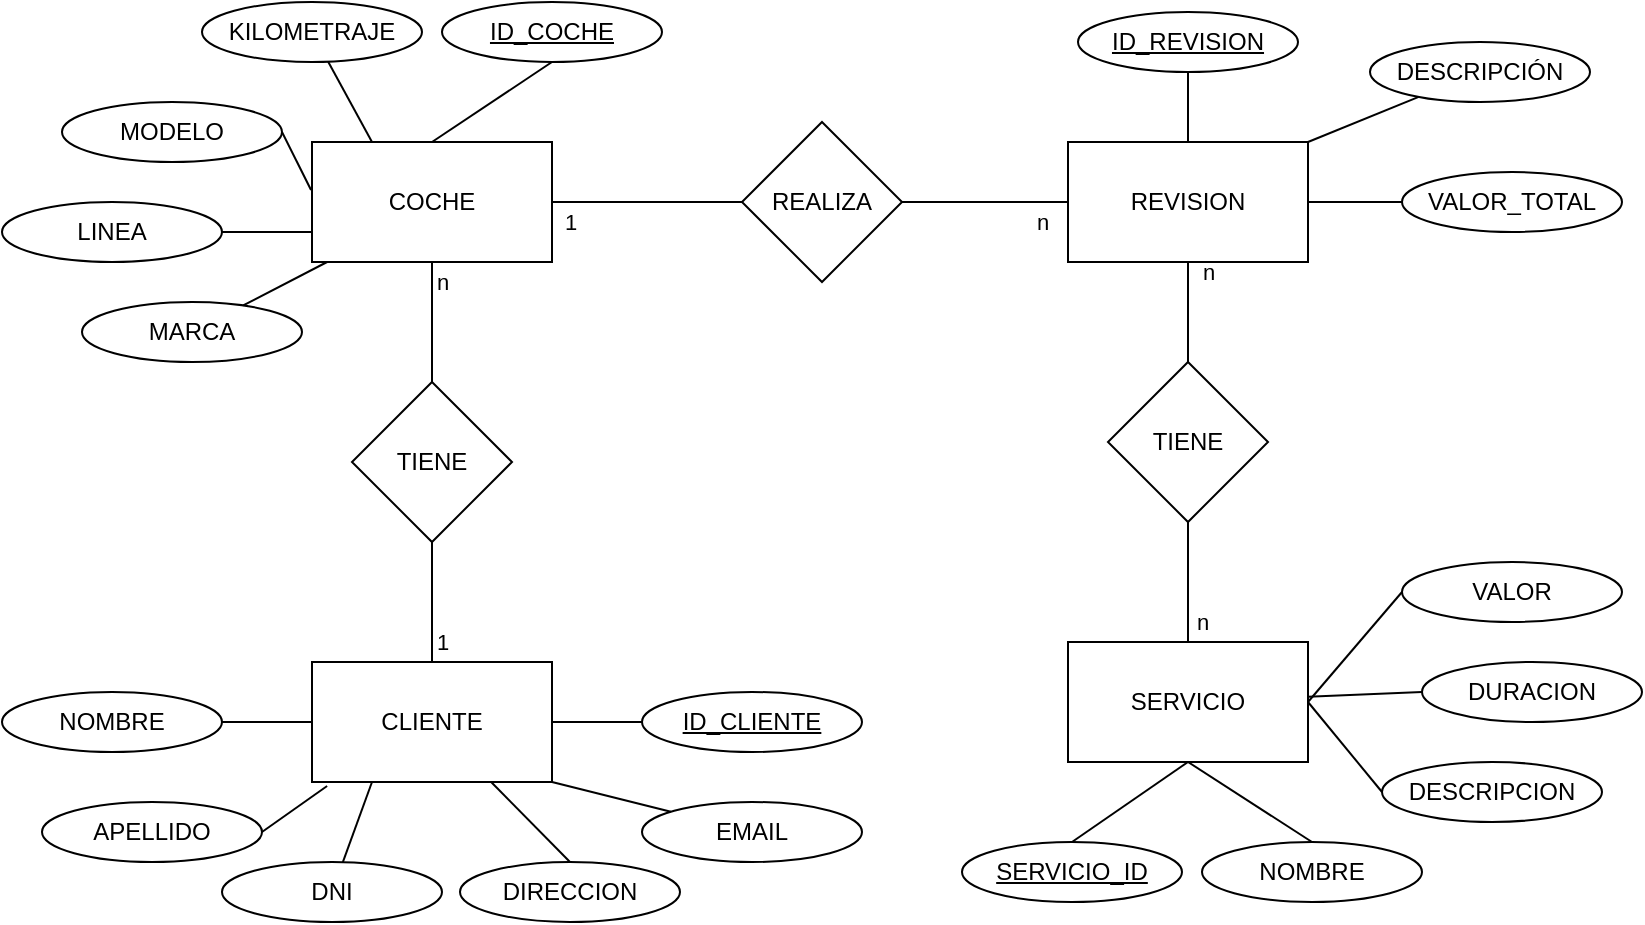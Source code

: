 <mxfile version="24.4.0" type="device">
  <diagram id="XJK6mDRG0SPwmTTSxKhJ" name="Página-1">
    <mxGraphModel dx="1821" dy="648" grid="1" gridSize="10" guides="1" tooltips="1" connect="1" arrows="1" fold="1" page="1" pageScale="1" pageWidth="827" pageHeight="1169" math="0" shadow="0">
      <root>
        <mxCell id="0" />
        <mxCell id="1" parent="0" />
        <mxCell id="E7swbofs4uQXX6O2Z3py-95" style="rounded=0;orthogonalLoop=1;jettySize=auto;html=1;exitX=0.5;exitY=0;exitDx=0;exitDy=0;entryX=0.5;entryY=1;entryDx=0;entryDy=0;endArrow=none;endFill=0;" parent="1" source="E7swbofs4uQXX6O2Z3py-13" target="E7swbofs4uQXX6O2Z3py-93" edge="1">
          <mxGeometry relative="1" as="geometry" />
        </mxCell>
        <mxCell id="E7swbofs4uQXX6O2Z3py-100" value="1" style="edgeLabel;html=1;align=center;verticalAlign=middle;resizable=0;points=[];" parent="E7swbofs4uQXX6O2Z3py-95" vertex="1" connectable="0">
          <mxGeometry x="-0.133" y="-2" relative="1" as="geometry">
            <mxPoint x="3" y="16" as="offset" />
          </mxGeometry>
        </mxCell>
        <mxCell id="E7swbofs4uQXX6O2Z3py-13" value="CLIENTE" style="rounded=0;whiteSpace=wrap;html=1;strokeColor=default;" parent="1" vertex="1">
          <mxGeometry x="-115" y="440" width="120" height="60" as="geometry" />
        </mxCell>
        <mxCell id="R9qY5s3Us2m8i6gYbM2N-3" style="edgeStyle=orthogonalEdgeStyle;rounded=0;orthogonalLoop=1;jettySize=auto;html=1;exitX=0.5;exitY=1;exitDx=0;exitDy=0;entryX=0.5;entryY=0;entryDx=0;entryDy=0;endArrow=none;endFill=0;" parent="1" source="E7swbofs4uQXX6O2Z3py-14" target="R9qY5s3Us2m8i6gYbM2N-2" edge="1">
          <mxGeometry relative="1" as="geometry" />
        </mxCell>
        <mxCell id="R9qY5s3Us2m8i6gYbM2N-5" value="n" style="edgeLabel;html=1;align=center;verticalAlign=middle;resizable=0;points=[];" parent="R9qY5s3Us2m8i6gYbM2N-3" vertex="1" connectable="0">
          <mxGeometry x="0.12" relative="1" as="geometry">
            <mxPoint x="10" y="-23" as="offset" />
          </mxGeometry>
        </mxCell>
        <mxCell id="E7swbofs4uQXX6O2Z3py-14" value="REVISION" style="rounded=0;whiteSpace=wrap;html=1;strokeColor=default;" parent="1" vertex="1">
          <mxGeometry x="263" y="180" width="120" height="60" as="geometry" />
        </mxCell>
        <mxCell id="E7swbofs4uQXX6O2Z3py-21" value="&lt;u&gt;ID_COCHE&lt;/u&gt;" style="ellipse;whiteSpace=wrap;html=1;strokeColor=default;" parent="1" vertex="1">
          <mxGeometry x="-50" y="110" width="110" height="30" as="geometry" />
        </mxCell>
        <mxCell id="E7swbofs4uQXX6O2Z3py-98" style="rounded=0;orthogonalLoop=1;jettySize=auto;html=1;exitX=1;exitY=0.5;exitDx=0;exitDy=0;endArrow=none;endFill=0;" parent="1" source="E7swbofs4uQXX6O2Z3py-24" target="E7swbofs4uQXX6O2Z3py-94" edge="1">
          <mxGeometry relative="1" as="geometry" />
        </mxCell>
        <mxCell id="E7swbofs4uQXX6O2Z3py-102" value="1" style="edgeLabel;html=1;align=center;verticalAlign=middle;resizable=0;points=[];" parent="E7swbofs4uQXX6O2Z3py-98" vertex="1" connectable="0">
          <mxGeometry x="-0.053" y="-2" relative="1" as="geometry">
            <mxPoint x="-36" y="8" as="offset" />
          </mxGeometry>
        </mxCell>
        <mxCell id="E7swbofs4uQXX6O2Z3py-24" value="COCHE" style="rounded=0;whiteSpace=wrap;html=1;strokeColor=default;" parent="1" vertex="1">
          <mxGeometry x="-115" y="180" width="120" height="60" as="geometry" />
        </mxCell>
        <mxCell id="E7swbofs4uQXX6O2Z3py-26" value="MARCA" style="ellipse;whiteSpace=wrap;html=1;strokeColor=default;" parent="1" vertex="1">
          <mxGeometry x="-230" y="260" width="110" height="30" as="geometry" />
        </mxCell>
        <mxCell id="R9qY5s3Us2m8i6gYbM2N-18" style="edgeStyle=none;rounded=0;orthogonalLoop=1;jettySize=auto;html=1;exitX=0.5;exitY=1;exitDx=0;exitDy=0;entryX=0.5;entryY=0;entryDx=0;entryDy=0;endArrow=none;endFill=0;" parent="1" source="E7swbofs4uQXX6O2Z3py-40" target="E7swbofs4uQXX6O2Z3py-14" edge="1">
          <mxGeometry relative="1" as="geometry" />
        </mxCell>
        <mxCell id="E7swbofs4uQXX6O2Z3py-40" value="&lt;u&gt;ID_REVISION&lt;/u&gt;" style="ellipse;whiteSpace=wrap;html=1;strokeColor=default;" parent="1" vertex="1">
          <mxGeometry x="268" y="115" width="110" height="30" as="geometry" />
        </mxCell>
        <mxCell id="E7swbofs4uQXX6O2Z3py-41" style="edgeStyle=none;rounded=0;orthogonalLoop=1;jettySize=auto;html=1;entryX=1;entryY=0;entryDx=0;entryDy=0;strokeColor=default;endArrow=none;endFill=0;" parent="1" source="E7swbofs4uQXX6O2Z3py-42" target="E7swbofs4uQXX6O2Z3py-14" edge="1">
          <mxGeometry relative="1" as="geometry" />
        </mxCell>
        <mxCell id="E7swbofs4uQXX6O2Z3py-42" value="DESCRIPCIÓN" style="ellipse;whiteSpace=wrap;html=1;strokeColor=default;" parent="1" vertex="1">
          <mxGeometry x="414" y="130" width="110" height="30" as="geometry" />
        </mxCell>
        <mxCell id="E7swbofs4uQXX6O2Z3py-43" style="edgeStyle=none;rounded=0;orthogonalLoop=1;jettySize=auto;html=1;exitX=0;exitY=0.5;exitDx=0;exitDy=0;strokeColor=default;endArrow=none;endFill=0;entryX=1;entryY=0.5;entryDx=0;entryDy=0;" parent="1" source="E7swbofs4uQXX6O2Z3py-44" target="E7swbofs4uQXX6O2Z3py-14" edge="1">
          <mxGeometry relative="1" as="geometry">
            <mxPoint x="430" y="250" as="targetPoint" />
          </mxGeometry>
        </mxCell>
        <mxCell id="E7swbofs4uQXX6O2Z3py-44" value="VALOR_TOTAL" style="ellipse;whiteSpace=wrap;html=1;strokeColor=default;" parent="1" vertex="1">
          <mxGeometry x="430" y="195" width="110" height="30" as="geometry" />
        </mxCell>
        <mxCell id="E7swbofs4uQXX6O2Z3py-51" value="NOMBRE" style="ellipse;whiteSpace=wrap;html=1;strokeColor=default;" parent="1" vertex="1">
          <mxGeometry x="-270" y="455" width="110" height="30" as="geometry" />
        </mxCell>
        <mxCell id="E7swbofs4uQXX6O2Z3py-54" value="APELLIDO" style="ellipse;whiteSpace=wrap;html=1;strokeColor=default;" parent="1" vertex="1">
          <mxGeometry x="-250" y="510" width="110" height="30" as="geometry" />
        </mxCell>
        <mxCell id="E7swbofs4uQXX6O2Z3py-55" style="edgeStyle=none;rounded=0;orthogonalLoop=1;jettySize=auto;html=1;entryX=0.25;entryY=1;entryDx=0;entryDy=0;endArrow=none;endFill=0;strokeColor=default;" parent="1" source="E7swbofs4uQXX6O2Z3py-56" target="E7swbofs4uQXX6O2Z3py-13" edge="1">
          <mxGeometry relative="1" as="geometry">
            <mxPoint x="-75" y="510" as="targetPoint" />
          </mxGeometry>
        </mxCell>
        <mxCell id="E7swbofs4uQXX6O2Z3py-56" value="DNI" style="ellipse;whiteSpace=wrap;html=1;strokeColor=default;" parent="1" vertex="1">
          <mxGeometry x="-160" y="540" width="110" height="30" as="geometry" />
        </mxCell>
        <mxCell id="E7swbofs4uQXX6O2Z3py-57" style="edgeStyle=none;rounded=0;orthogonalLoop=1;jettySize=auto;html=1;exitX=0.5;exitY=0;exitDx=0;exitDy=0;endArrow=none;endFill=0;strokeColor=default;" parent="1" source="E7swbofs4uQXX6O2Z3py-58" target="E7swbofs4uQXX6O2Z3py-13" edge="1">
          <mxGeometry relative="1" as="geometry" />
        </mxCell>
        <mxCell id="E7swbofs4uQXX6O2Z3py-58" value="DIRECCION" style="ellipse;whiteSpace=wrap;html=1;strokeColor=default;" parent="1" vertex="1">
          <mxGeometry x="-41" y="540" width="110" height="30" as="geometry" />
        </mxCell>
        <mxCell id="E7swbofs4uQXX6O2Z3py-59" value="EMAIL" style="ellipse;whiteSpace=wrap;html=1;strokeColor=default;" parent="1" vertex="1">
          <mxGeometry x="50" y="510" width="110" height="30" as="geometry" />
        </mxCell>
        <mxCell id="E7swbofs4uQXX6O2Z3py-60" style="rounded=0;orthogonalLoop=1;jettySize=auto;html=1;entryX=0;entryY=0.5;entryDx=0;entryDy=0;endArrow=none;endFill=0;strokeColor=default;" parent="1" source="E7swbofs4uQXX6O2Z3py-51" target="E7swbofs4uQXX6O2Z3py-13" edge="1">
          <mxGeometry relative="1" as="geometry" />
        </mxCell>
        <mxCell id="E7swbofs4uQXX6O2Z3py-61" style="edgeStyle=none;rounded=0;orthogonalLoop=1;jettySize=auto;html=1;exitX=1;exitY=0.5;exitDx=0;exitDy=0;entryX=0.063;entryY=1.033;entryDx=0;entryDy=0;entryPerimeter=0;endArrow=none;endFill=0;strokeColor=default;" parent="1" source="E7swbofs4uQXX6O2Z3py-54" target="E7swbofs4uQXX6O2Z3py-13" edge="1">
          <mxGeometry relative="1" as="geometry" />
        </mxCell>
        <mxCell id="E7swbofs4uQXX6O2Z3py-62" style="edgeStyle=none;rounded=0;orthogonalLoop=1;jettySize=auto;html=1;entryX=1;entryY=1;entryDx=0;entryDy=0;endArrow=none;endFill=0;strokeColor=default;" parent="1" source="E7swbofs4uQXX6O2Z3py-59" target="E7swbofs4uQXX6O2Z3py-13" edge="1">
          <mxGeometry relative="1" as="geometry" />
        </mxCell>
        <mxCell id="E7swbofs4uQXX6O2Z3py-68" style="edgeStyle=none;rounded=0;orthogonalLoop=1;jettySize=auto;html=1;entryX=0.063;entryY=1;entryDx=0;entryDy=0;strokeColor=default;endArrow=none;endFill=0;entryPerimeter=0;" parent="1" source="E7swbofs4uQXX6O2Z3py-26" target="E7swbofs4uQXX6O2Z3py-24" edge="1">
          <mxGeometry relative="1" as="geometry" />
        </mxCell>
        <mxCell id="E7swbofs4uQXX6O2Z3py-69" style="edgeStyle=none;rounded=0;orthogonalLoop=1;jettySize=auto;html=1;strokeColor=default;endArrow=none;endFill=0;exitX=0.5;exitY=1;exitDx=0;exitDy=0;entryX=0.5;entryY=0;entryDx=0;entryDy=0;" parent="1" source="E7swbofs4uQXX6O2Z3py-21" target="E7swbofs4uQXX6O2Z3py-24" edge="1">
          <mxGeometry relative="1" as="geometry">
            <mxPoint x="60" y="140" as="targetPoint" />
            <mxPoint x="120" y="210" as="sourcePoint" />
          </mxGeometry>
        </mxCell>
        <mxCell id="E7swbofs4uQXX6O2Z3py-88" style="rounded=0;orthogonalLoop=1;jettySize=auto;html=1;exitX=1;exitY=0.5;exitDx=0;exitDy=0;entryX=0;entryY=0.75;entryDx=0;entryDy=0;endArrow=none;endFill=0;" parent="1" source="E7swbofs4uQXX6O2Z3py-83" target="E7swbofs4uQXX6O2Z3py-24" edge="1">
          <mxGeometry relative="1" as="geometry" />
        </mxCell>
        <mxCell id="E7swbofs4uQXX6O2Z3py-83" value="LINEA" style="ellipse;whiteSpace=wrap;html=1;strokeColor=default;" parent="1" vertex="1">
          <mxGeometry x="-270" y="210" width="110" height="30" as="geometry" />
        </mxCell>
        <mxCell id="E7swbofs4uQXX6O2Z3py-89" style="rounded=0;orthogonalLoop=1;jettySize=auto;html=1;exitX=1;exitY=0.5;exitDx=0;exitDy=0;endArrow=none;endFill=0;entryX=-0.004;entryY=0.4;entryDx=0;entryDy=0;entryPerimeter=0;" parent="1" source="E7swbofs4uQXX6O2Z3py-85" target="E7swbofs4uQXX6O2Z3py-24" edge="1">
          <mxGeometry relative="1" as="geometry">
            <mxPoint x="-120" y="100" as="targetPoint" />
          </mxGeometry>
        </mxCell>
        <mxCell id="E7swbofs4uQXX6O2Z3py-85" value="MODELO" style="ellipse;whiteSpace=wrap;html=1;strokeColor=default;" parent="1" vertex="1">
          <mxGeometry x="-240" y="160" width="110" height="30" as="geometry" />
        </mxCell>
        <mxCell id="R9qY5s3Us2m8i6gYbM2N-19" style="edgeStyle=none;rounded=0;orthogonalLoop=1;jettySize=auto;html=1;entryX=0.25;entryY=0;entryDx=0;entryDy=0;endArrow=none;endFill=0;" parent="1" source="E7swbofs4uQXX6O2Z3py-86" target="E7swbofs4uQXX6O2Z3py-24" edge="1">
          <mxGeometry relative="1" as="geometry" />
        </mxCell>
        <mxCell id="E7swbofs4uQXX6O2Z3py-86" value="KILOMETRAJE" style="ellipse;whiteSpace=wrap;html=1;strokeColor=default;" parent="1" vertex="1">
          <mxGeometry x="-170" y="110" width="110" height="30" as="geometry" />
        </mxCell>
        <mxCell id="E7swbofs4uQXX6O2Z3py-87" style="edgeStyle=orthogonalEdgeStyle;rounded=0;orthogonalLoop=1;jettySize=auto;html=1;exitX=0.5;exitY=1;exitDx=0;exitDy=0;" parent="1" source="E7swbofs4uQXX6O2Z3py-59" target="E7swbofs4uQXX6O2Z3py-59" edge="1">
          <mxGeometry relative="1" as="geometry" />
        </mxCell>
        <mxCell id="E7swbofs4uQXX6O2Z3py-97" style="rounded=0;orthogonalLoop=1;jettySize=auto;html=1;exitX=0.5;exitY=0;exitDx=0;exitDy=0;entryX=0.5;entryY=1;entryDx=0;entryDy=0;endArrow=none;endFill=0;" parent="1" source="E7swbofs4uQXX6O2Z3py-93" target="E7swbofs4uQXX6O2Z3py-24" edge="1">
          <mxGeometry relative="1" as="geometry" />
        </mxCell>
        <mxCell id="E7swbofs4uQXX6O2Z3py-101" value="n" style="edgeLabel;html=1;align=center;verticalAlign=middle;resizable=0;points=[];" parent="E7swbofs4uQXX6O2Z3py-97" vertex="1" connectable="0">
          <mxGeometry x="0.1" y="-1" relative="1" as="geometry">
            <mxPoint x="4" y="-17" as="offset" />
          </mxGeometry>
        </mxCell>
        <mxCell id="E7swbofs4uQXX6O2Z3py-93" value="TIENE" style="rhombus;whiteSpace=wrap;html=1;" parent="1" vertex="1">
          <mxGeometry x="-95" y="300" width="80" height="80" as="geometry" />
        </mxCell>
        <mxCell id="E7swbofs4uQXX6O2Z3py-99" style="rounded=0;orthogonalLoop=1;jettySize=auto;html=1;exitX=1;exitY=0.5;exitDx=0;exitDy=0;entryX=0;entryY=0.5;entryDx=0;entryDy=0;endArrow=none;endFill=0;" parent="1" source="E7swbofs4uQXX6O2Z3py-94" target="E7swbofs4uQXX6O2Z3py-14" edge="1">
          <mxGeometry relative="1" as="geometry" />
        </mxCell>
        <mxCell id="E7swbofs4uQXX6O2Z3py-103" value="n" style="edgeLabel;html=1;align=center;verticalAlign=middle;resizable=0;points=[];" parent="E7swbofs4uQXX6O2Z3py-99" vertex="1" connectable="0">
          <mxGeometry x="0.398" y="-2" relative="1" as="geometry">
            <mxPoint x="12" y="8" as="offset" />
          </mxGeometry>
        </mxCell>
        <mxCell id="E7swbofs4uQXX6O2Z3py-94" value="REALIZA" style="rhombus;whiteSpace=wrap;html=1;" parent="1" vertex="1">
          <mxGeometry x="100" y="170" width="80" height="80" as="geometry" />
        </mxCell>
        <mxCell id="R9qY5s3Us2m8i6gYbM2N-4" style="edgeStyle=orthogonalEdgeStyle;rounded=0;orthogonalLoop=1;jettySize=auto;html=1;exitX=0.5;exitY=0;exitDx=0;exitDy=0;entryX=0.5;entryY=1;entryDx=0;entryDy=0;endArrow=none;endFill=0;" parent="1" source="R9qY5s3Us2m8i6gYbM2N-1" target="R9qY5s3Us2m8i6gYbM2N-2" edge="1">
          <mxGeometry relative="1" as="geometry" />
        </mxCell>
        <mxCell id="R9qY5s3Us2m8i6gYbM2N-6" value="n" style="edgeLabel;html=1;align=center;verticalAlign=middle;resizable=0;points=[];" parent="R9qY5s3Us2m8i6gYbM2N-4" vertex="1" connectable="0">
          <mxGeometry x="-0.3" y="-2" relative="1" as="geometry">
            <mxPoint x="5" y="11" as="offset" />
          </mxGeometry>
        </mxCell>
        <mxCell id="R9qY5s3Us2m8i6gYbM2N-1" value="SERVICIO" style="rounded=0;whiteSpace=wrap;html=1;strokeColor=default;" parent="1" vertex="1">
          <mxGeometry x="263" y="430" width="120" height="60" as="geometry" />
        </mxCell>
        <mxCell id="R9qY5s3Us2m8i6gYbM2N-2" value="TIENE" style="rhombus;whiteSpace=wrap;html=1;" parent="1" vertex="1">
          <mxGeometry x="283" y="290" width="80" height="80" as="geometry" />
        </mxCell>
        <mxCell id="R9qY5s3Us2m8i6gYbM2N-13" style="rounded=0;orthogonalLoop=1;jettySize=auto;html=1;exitX=0.5;exitY=0;exitDx=0;exitDy=0;entryX=0.5;entryY=1;entryDx=0;entryDy=0;endArrow=none;endFill=0;" parent="1" source="R9qY5s3Us2m8i6gYbM2N-7" target="R9qY5s3Us2m8i6gYbM2N-1" edge="1">
          <mxGeometry relative="1" as="geometry" />
        </mxCell>
        <mxCell id="R9qY5s3Us2m8i6gYbM2N-7" value="&lt;u&gt;SERVICIO_ID&lt;/u&gt;" style="ellipse;whiteSpace=wrap;html=1;strokeColor=default;" parent="1" vertex="1">
          <mxGeometry x="210" y="530" width="110" height="30" as="geometry" />
        </mxCell>
        <mxCell id="R9qY5s3Us2m8i6gYbM2N-14" style="edgeStyle=none;rounded=0;orthogonalLoop=1;jettySize=auto;html=1;exitX=0.5;exitY=0;exitDx=0;exitDy=0;entryX=0.5;entryY=1;entryDx=0;entryDy=0;endArrow=none;endFill=0;" parent="1" source="R9qY5s3Us2m8i6gYbM2N-8" target="R9qY5s3Us2m8i6gYbM2N-1" edge="1">
          <mxGeometry relative="1" as="geometry" />
        </mxCell>
        <mxCell id="R9qY5s3Us2m8i6gYbM2N-8" value="NOMBRE" style="ellipse;whiteSpace=wrap;html=1;strokeColor=default;" parent="1" vertex="1">
          <mxGeometry x="330" y="530" width="110" height="30" as="geometry" />
        </mxCell>
        <mxCell id="R9qY5s3Us2m8i6gYbM2N-15" style="edgeStyle=none;rounded=0;orthogonalLoop=1;jettySize=auto;html=1;exitX=0;exitY=0.5;exitDx=0;exitDy=0;entryX=1;entryY=0.5;entryDx=0;entryDy=0;endArrow=none;endFill=0;" parent="1" source="R9qY5s3Us2m8i6gYbM2N-9" target="R9qY5s3Us2m8i6gYbM2N-1" edge="1">
          <mxGeometry relative="1" as="geometry" />
        </mxCell>
        <mxCell id="R9qY5s3Us2m8i6gYbM2N-9" value="DESCRIPCION" style="ellipse;whiteSpace=wrap;html=1;strokeColor=default;" parent="1" vertex="1">
          <mxGeometry x="420" y="490" width="110" height="30" as="geometry" />
        </mxCell>
        <mxCell id="R9qY5s3Us2m8i6gYbM2N-16" style="edgeStyle=none;rounded=0;orthogonalLoop=1;jettySize=auto;html=1;exitX=0;exitY=0.5;exitDx=0;exitDy=0;endArrow=none;endFill=0;" parent="1" source="R9qY5s3Us2m8i6gYbM2N-10" target="R9qY5s3Us2m8i6gYbM2N-1" edge="1">
          <mxGeometry relative="1" as="geometry" />
        </mxCell>
        <mxCell id="R9qY5s3Us2m8i6gYbM2N-10" value="DURACION" style="ellipse;whiteSpace=wrap;html=1;strokeColor=default;" parent="1" vertex="1">
          <mxGeometry x="440" y="440" width="110" height="30" as="geometry" />
        </mxCell>
        <mxCell id="R9qY5s3Us2m8i6gYbM2N-17" style="edgeStyle=none;rounded=0;orthogonalLoop=1;jettySize=auto;html=1;exitX=0;exitY=0.5;exitDx=0;exitDy=0;endArrow=none;endFill=0;entryX=1;entryY=0.5;entryDx=0;entryDy=0;" parent="1" source="R9qY5s3Us2m8i6gYbM2N-11" target="R9qY5s3Us2m8i6gYbM2N-1" edge="1">
          <mxGeometry relative="1" as="geometry">
            <mxPoint x="400" y="390" as="targetPoint" />
          </mxGeometry>
        </mxCell>
        <mxCell id="R9qY5s3Us2m8i6gYbM2N-11" value="VALOR" style="ellipse;whiteSpace=wrap;html=1;strokeColor=default;" parent="1" vertex="1">
          <mxGeometry x="430" y="390" width="110" height="30" as="geometry" />
        </mxCell>
        <mxCell id="aDsFyyLcZ8v34SOyCJys-2" style="edgeStyle=orthogonalEdgeStyle;rounded=0;orthogonalLoop=1;jettySize=auto;html=1;entryX=1;entryY=0.5;entryDx=0;entryDy=0;endArrow=none;endFill=0;" edge="1" parent="1" source="aDsFyyLcZ8v34SOyCJys-1" target="E7swbofs4uQXX6O2Z3py-13">
          <mxGeometry relative="1" as="geometry" />
        </mxCell>
        <mxCell id="aDsFyyLcZ8v34SOyCJys-1" value="&lt;u&gt;ID_CLIENTE&lt;/u&gt;" style="ellipse;whiteSpace=wrap;html=1;strokeColor=default;" vertex="1" parent="1">
          <mxGeometry x="50" y="455" width="110" height="30" as="geometry" />
        </mxCell>
      </root>
    </mxGraphModel>
  </diagram>
</mxfile>
